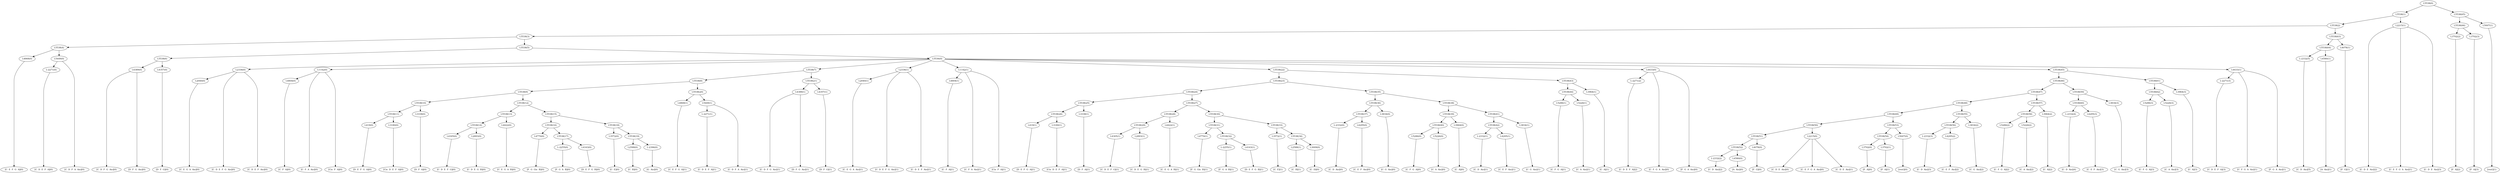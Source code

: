 digraph sample{
"L4868(0)"->"[C  E  F  G  A](0)"
"L-2271(0)"->"[C  D  E  F  A](0)"
"L5449(0)"->"L-2271(0)"
"L5449(0)"->"[C  D  F  A  Ais](0)"
"L5538(4)"->"L4868(0)"
"L5538(4)"->"L5449(0)"
"L4389(0)"->"[C  D  F  G  Ais](0)"
"L4389(0)"->"[D  F  G  Ais](0)"
"L4357(0)"->"[D  F  G](0)"
"L5538(6)"->"L4389(0)"
"L5538(6)"->"L4357(0)"
"L2040(0)"->"[C  E  G  A  Ais](0)"
"L2336(0)"->"[C  D  E  F  G  Ais](0)"
"L2336(0)"->"[C  D  E  F  Ais](0)"
"L2336(0)"->"L2040(0)"
"L4804(0)"->"[C  F  A](0)"
"L1142(0)"->"[C  F  A  Ais](0)"
"L1142(0)"->"L4804(0)"
"L1142(0)"->"[Cis  F  A](0)"
"L419(0)"->"[D  E  F  G  A](0)"
"L3180(0)"->"[Cis  D  E  F  A](0)"
"L5538(11)"->"L419(0)"
"L5538(11)"->"L3180(0)"
"L3338(0)"->"[D  F  A](0)"
"L5538(10)"->"L5538(11)"
"L5538(10)"->"L3338(0)"
"L4305(0)"->"[C  D  E  F  G](0)"
"L2893(0)"->"[C  D  E  G  B](0)"
"L5538(14)"->"L4305(0)"
"L5538(14)"->"L2893(0)"
"L4422(0)"->"[C  E  G  A  B](0)"
"L5538(13)"->"L5538(14)"
"L5538(13)"->"L4422(0)"
"L4770(0)"->"[F  G  Gis  B](0)"
"L-2255(0)"->"[F  G  A  B](0)"
"L4163(0)"->"[D  E  F  G  B](0)"
"L5538(17)"->"L-2255(0)"
"L5538(17)"->"L4163(0)"
"L5538(16)"->"L4770(0)"
"L5538(16)"->"L5538(17)"
"L3572(0)"->"[C  E](0)"
"L2588(0)"->"[C  B](0)"
"L-2396(0)"->"[G  Ais](0)"
"L5538(19)"->"L2588(0)"
"L5538(19)"->"L-2396(0)"
"L5538(18)"->"L3572(0)"
"L5538(18)"->"L5538(19)"
"L5538(15)"->"L5538(16)"
"L5538(15)"->"L5538(18)"
"L5538(12)"->"L5538(13)"
"L5538(12)"->"L5538(15)"
"L5538(9)"->"L5538(10)"
"L5538(9)"->"L5538(12)"
"L4868(1)"->"[C  E  F  G  A](1)"
"L-2271(1)"->"[C  D  E  F  A](1)"
"L5449(1)"->"L-2271(1)"
"L5449(1)"->"[C  D  F  A  Ais](1)"
"L5538(20)"->"L4868(1)"
"L5538(20)"->"L5449(1)"
"L5538(8)"->"L5538(9)"
"L5538(8)"->"L5538(20)"
"L4389(1)"->"[C  D  F  G  Ais](1)"
"L4389(1)"->"[D  F  G  Ais](1)"
"L4357(1)"->"[D  F  G](1)"
"L5538(21)"->"L4389(1)"
"L5538(21)"->"L4357(1)"
"L5538(7)"->"L5538(8)"
"L5538(7)"->"L5538(21)"
"L2040(1)"->"[C  E  G  A  Ais](1)"
"L2336(1)"->"[C  D  E  F  G  Ais](1)"
"L2336(1)"->"[C  D  E  F  Ais](1)"
"L2336(1)"->"L2040(1)"
"L4804(1)"->"[C  F  A](1)"
"L1142(1)"->"[C  F  A  Ais](1)"
"L1142(1)"->"L4804(1)"
"L1142(1)"->"[Cis  F  A](1)"
"L419(1)"->"[D  E  F  G  A](1)"
"L3180(1)"->"[Cis  D  E  F  A](1)"
"L5538(26)"->"L419(1)"
"L5538(26)"->"L3180(1)"
"L3338(1)"->"[D  F  A](1)"
"L5538(25)"->"L5538(26)"
"L5538(25)"->"L3338(1)"
"L4305(1)"->"[C  D  E  F  G](1)"
"L2893(1)"->"[C  D  E  G  B](1)"
"L5538(29)"->"L4305(1)"
"L5538(29)"->"L2893(1)"
"L4422(1)"->"[C  E  G  A  B](1)"
"L5538(28)"->"L5538(29)"
"L5538(28)"->"L4422(1)"
"L4770(1)"->"[F  G  Gis  B](1)"
"L-2255(1)"->"[F  G  A  B](1)"
"L4163(1)"->"[D  E  F  G  B](1)"
"L5538(32)"->"L-2255(1)"
"L5538(32)"->"L4163(1)"
"L5538(31)"->"L4770(1)"
"L5538(31)"->"L5538(32)"
"L3572(1)"->"[C  E](1)"
"L2588(1)"->"[C  B](1)"
"L3009(0)"->"[C  D](0)"
"L5538(34)"->"L2588(1)"
"L5538(34)"->"L3009(0)"
"L5538(33)"->"L3572(1)"
"L5538(33)"->"L5538(34)"
"L5538(30)"->"L5538(31)"
"L5538(30)"->"L5538(33)"
"L5538(27)"->"L5538(28)"
"L5538(27)"->"L5538(30)"
"L5538(24)"->"L5538(25)"
"L5538(24)"->"L5538(27)"
"L-2332(0)"->"[C  D  Ais](0)"
"L4295(0)"->"[C  E  F  Ais](0)"
"L5538(37)"->"L-2332(0)"
"L5538(37)"->"L4295(0)"
"L3834(0)"->"[C  G  Ais](0)"
"L5538(36)"->"L5538(37)"
"L5538(36)"->"L3834(0)"
"L5286(0)"->"[C  F  G  A](0)"
"L5226(0)"->"[C  A  Ais](0)"
"L5538(40)"->"L5286(0)"
"L5538(40)"->"L5226(0)"
"L3964(0)"->"[C  A](0)"
"L5538(39)"->"L5538(40)"
"L5538(39)"->"L3964(0)"
"L-2332(1)"->"[C  D  Ais](1)"
"L4295(1)"->"[C  E  F  Ais](1)"
"L5538(42)"->"L-2332(1)"
"L5538(42)"->"L4295(1)"
"L3834(1)"->"[C  G  Ais](1)"
"L5538(41)"->"L5538(42)"
"L5538(41)"->"L3834(1)"
"L5538(38)"->"L5538(39)"
"L5538(38)"->"L5538(41)"
"L5538(35)"->"L5538(36)"
"L5538(35)"->"L5538(38)"
"L5538(23)"->"L5538(24)"
"L5538(23)"->"L5538(35)"
"L5286(1)"->"[C  F  G  A](1)"
"L5226(1)"->"[C  A  Ais](1)"
"L5538(44)"->"L5286(1)"
"L5538(44)"->"L5226(1)"
"L3964(1)"->"[C  A](1)"
"L5538(43)"->"L5538(44)"
"L5538(43)"->"L3964(1)"
"L5538(22)"->"L5538(23)"
"L5538(22)"->"L5538(43)"
"L-2271(2)"->"[C  D  E  F  A](2)"
"L4433(0)"->"[C  F  G  A  Ais](0)"
"L4433(0)"->"L-2271(2)"
"L4433(0)"->"[F  G  A  Ais](0)"
"L-2332(2)"->"[C  D  Ais](2)"
"L4580(0)"->"[A  Ais](0)"
"L5538(52)"->"L-2332(2)"
"L5538(52)"->"L4580(0)"
"L4078(0)"->"[F  G](0)"
"L5538(51)"->"L5538(52)"
"L5538(51)"->"L4078(0)"
"L2215(0)"->"[C  D  E  Ais](0)"
"L2215(0)"->"[C  E  F  G  A  Ais](0)"
"L2215(0)"->"[C  D  E  Ais](1)"
"L5538(50)"->"L5538(51)"
"L5538(50)"->"L2215(0)"
"L3702(0)"->"[F  A](0)"
"L3702(1)"->"[F  A](1)"
"L5538(54)"->"L3702(0)"
"L5538(54)"->"L3702(1)"
"L5007(0)"->"[rest](0)"
"L5538(53)"->"L5538(54)"
"L5538(53)"->"L5007(0)"
"L5538(49)"->"L5538(50)"
"L5538(49)"->"L5538(53)"
"L-2332(3)"->"[C  D  Ais](3)"
"L4295(2)"->"[C  E  F  Ais](2)"
"L5538(56)"->"L-2332(3)"
"L5538(56)"->"L4295(2)"
"L3834(2)"->"[C  G  Ais](2)"
"L5538(55)"->"L5538(56)"
"L5538(55)"->"L3834(2)"
"L5538(48)"->"L5538(49)"
"L5538(48)"->"L5538(55)"
"L5286(2)"->"[C  F  G  A](2)"
"L5226(2)"->"[C  A  Ais](2)"
"L5538(58)"->"L5286(2)"
"L5538(58)"->"L5226(2)"
"L3964(2)"->"[C  A](2)"
"L5538(57)"->"L5538(58)"
"L5538(57)"->"L3964(2)"
"L5538(47)"->"L5538(48)"
"L5538(47)"->"L5538(57)"
"L-2332(4)"->"[C  D  Ais](4)"
"L4295(3)"->"[C  E  F  Ais](3)"
"L5538(60)"->"L-2332(4)"
"L5538(60)"->"L4295(3)"
"L3834(3)"->"[C  G  Ais](3)"
"L5538(59)"->"L5538(60)"
"L5538(59)"->"L3834(3)"
"L5538(46)"->"L5538(47)"
"L5538(46)"->"L5538(59)"
"L5286(3)"->"[C  F  G  A](3)"
"L5226(3)"->"[C  A  Ais](3)"
"L5538(62)"->"L5286(3)"
"L5538(62)"->"L5226(3)"
"L3964(3)"->"[C  A](3)"
"L5538(61)"->"L5538(62)"
"L5538(61)"->"L3964(3)"
"L5538(45)"->"L5538(46)"
"L5538(45)"->"L5538(61)"
"L-2271(3)"->"[C  D  E  F  A](3)"
"L4433(1)"->"[C  F  G  A  Ais](1)"
"L4433(1)"->"L-2271(3)"
"L4433(1)"->"[F  G  A  Ais](1)"
"L5536(0)"->"L2336(0)"
"L5536(0)"->"L1142(0)"
"L5536(0)"->"L5538(7)"
"L5536(0)"->"L2336(1)"
"L5536(0)"->"L1142(1)"
"L5536(0)"->"L5538(22)"
"L5536(0)"->"L4433(0)"
"L5536(0)"->"L5538(45)"
"L5536(0)"->"L4433(1)"
"L5538(5)"->"L5538(6)"
"L5538(5)"->"L5536(0)"
"L5538(3)"->"L5538(4)"
"L5538(3)"->"L5538(5)"
"L-2332(5)"->"[C  D  Ais](5)"
"L4580(1)"->"[A  Ais](1)"
"L5538(64)"->"L-2332(5)"
"L5538(64)"->"L4580(1)"
"L4078(1)"->"[F  G](1)"
"L5538(63)"->"L5538(64)"
"L5538(63)"->"L4078(1)"
"L5538(2)"->"L5538(3)"
"L5538(2)"->"L5538(63)"
"L2215(1)"->"[C  D  E  Ais](2)"
"L2215(1)"->"[C  E  F  G  A  Ais](1)"
"L2215(1)"->"[C  D  E  Ais](3)"
"L5538(1)"->"L5538(2)"
"L5538(1)"->"L2215(1)"
"L3702(2)"->"[F  A](2)"
"L3702(3)"->"[F  A](3)"
"L5538(66)"->"L3702(2)"
"L5538(66)"->"L3702(3)"
"L5007(1)"->"[rest](1)"
"L5538(65)"->"L5538(66)"
"L5538(65)"->"L5007(1)"
"L5538(0)"->"L5538(1)"
"L5538(0)"->"L5538(65)"
{rank = min; "L5538(0)"}
{rank = same; "L5538(1)"; "L5538(65)";}
{rank = same; "L5538(2)"; "L2215(1)"; "L5538(66)"; "L5007(1)";}
{rank = same; "L5538(3)"; "L5538(63)"; "L3702(2)"; "L3702(3)";}
{rank = same; "L5538(4)"; "L5538(5)"; "L5538(64)"; "L4078(1)";}
{rank = same; "L4868(0)"; "L5449(0)"; "L5538(6)"; "L5536(0)"; "L-2332(5)"; "L4580(1)";}
{rank = same; "L-2271(0)"; "L4389(0)"; "L4357(0)"; "L2336(0)"; "L1142(0)"; "L5538(7)"; "L2336(1)"; "L1142(1)"; "L5538(22)"; "L4433(0)"; "L5538(45)"; "L4433(1)";}
{rank = same; "L2040(0)"; "L4804(0)"; "L5538(8)"; "L5538(21)"; "L2040(1)"; "L4804(1)"; "L5538(23)"; "L5538(43)"; "L-2271(2)"; "L5538(46)"; "L5538(61)"; "L-2271(3)";}
{rank = same; "L5538(9)"; "L5538(20)"; "L4389(1)"; "L4357(1)"; "L5538(24)"; "L5538(35)"; "L5538(44)"; "L3964(1)"; "L5538(47)"; "L5538(59)"; "L5538(62)"; "L3964(3)";}
{rank = same; "L5538(10)"; "L5538(12)"; "L4868(1)"; "L5449(1)"; "L5538(25)"; "L5538(27)"; "L5538(36)"; "L5538(38)"; "L5286(1)"; "L5226(1)"; "L5538(48)"; "L5538(57)"; "L5538(60)"; "L3834(3)"; "L5286(3)"; "L5226(3)";}
{rank = same; "L5538(11)"; "L3338(0)"; "L5538(13)"; "L5538(15)"; "L-2271(1)"; "L5538(26)"; "L3338(1)"; "L5538(28)"; "L5538(30)"; "L5538(37)"; "L3834(0)"; "L5538(39)"; "L5538(41)"; "L5538(49)"; "L5538(55)"; "L5538(58)"; "L3964(2)"; "L-2332(4)"; "L4295(3)";}
{rank = same; "L419(0)"; "L3180(0)"; "L5538(14)"; "L4422(0)"; "L5538(16)"; "L5538(18)"; "L419(1)"; "L3180(1)"; "L5538(29)"; "L4422(1)"; "L5538(31)"; "L5538(33)"; "L-2332(0)"; "L4295(0)"; "L5538(40)"; "L3964(0)"; "L5538(42)"; "L3834(1)"; "L5538(50)"; "L5538(53)"; "L5538(56)"; "L3834(2)"; "L5286(2)"; "L5226(2)";}
{rank = same; "L4305(0)"; "L2893(0)"; "L4770(0)"; "L5538(17)"; "L3572(0)"; "L5538(19)"; "L4305(1)"; "L2893(1)"; "L4770(1)"; "L5538(32)"; "L3572(1)"; "L5538(34)"; "L5286(0)"; "L5226(0)"; "L-2332(1)"; "L4295(1)"; "L5538(51)"; "L2215(0)"; "L5538(54)"; "L5007(0)"; "L-2332(3)"; "L4295(2)";}
{rank = same; "L-2255(0)"; "L4163(0)"; "L2588(0)"; "L-2396(0)"; "L-2255(1)"; "L4163(1)"; "L2588(1)"; "L3009(0)"; "L5538(52)"; "L4078(0)"; "L3702(0)"; "L3702(1)";}
{rank = same; "L-2332(2)"; "L4580(0)";}
{rank = max; "[A  Ais](0)"; "[A  Ais](1)"; "[C  A  Ais](0)"; "[C  A  Ais](1)"; "[C  A  Ais](2)"; "[C  A  Ais](3)"; "[C  A](0)"; "[C  A](1)"; "[C  A](2)"; "[C  A](3)"; "[C  B](0)"; "[C  B](1)"; "[C  D  Ais](0)"; "[C  D  Ais](1)"; "[C  D  Ais](2)"; "[C  D  Ais](3)"; "[C  D  Ais](4)"; "[C  D  Ais](5)"; "[C  D  E  Ais](0)"; "[C  D  E  Ais](1)"; "[C  D  E  Ais](2)"; "[C  D  E  Ais](3)"; "[C  D  E  F  A](0)"; "[C  D  E  F  A](1)"; "[C  D  E  F  A](2)"; "[C  D  E  F  A](3)"; "[C  D  E  F  Ais](0)"; "[C  D  E  F  Ais](1)"; "[C  D  E  F  G  Ais](0)"; "[C  D  E  F  G  Ais](1)"; "[C  D  E  F  G](0)"; "[C  D  E  F  G](1)"; "[C  D  E  G  B](0)"; "[C  D  E  G  B](1)"; "[C  D  F  A  Ais](0)"; "[C  D  F  A  Ais](1)"; "[C  D  F  G  Ais](0)"; "[C  D  F  G  Ais](1)"; "[C  D](0)"; "[C  E  F  Ais](0)"; "[C  E  F  Ais](1)"; "[C  E  F  Ais](2)"; "[C  E  F  Ais](3)"; "[C  E  F  G  A  Ais](0)"; "[C  E  F  G  A  Ais](1)"; "[C  E  F  G  A](0)"; "[C  E  F  G  A](1)"; "[C  E  G  A  Ais](0)"; "[C  E  G  A  Ais](1)"; "[C  E  G  A  B](0)"; "[C  E  G  A  B](1)"; "[C  E](0)"; "[C  E](1)"; "[C  F  A  Ais](0)"; "[C  F  A  Ais](1)"; "[C  F  A](0)"; "[C  F  A](1)"; "[C  F  G  A  Ais](0)"; "[C  F  G  A  Ais](1)"; "[C  F  G  A](0)"; "[C  F  G  A](1)"; "[C  F  G  A](2)"; "[C  F  G  A](3)"; "[C  G  Ais](0)"; "[C  G  Ais](1)"; "[C  G  Ais](2)"; "[C  G  Ais](3)"; "[Cis  D  E  F  A](0)"; "[Cis  D  E  F  A](1)"; "[Cis  F  A](0)"; "[Cis  F  A](1)"; "[D  E  F  G  A](0)"; "[D  E  F  G  A](1)"; "[D  E  F  G  B](0)"; "[D  E  F  G  B](1)"; "[D  F  A](0)"; "[D  F  A](1)"; "[D  F  G  Ais](0)"; "[D  F  G  Ais](1)"; "[D  F  G](0)"; "[D  F  G](1)"; "[F  A](0)"; "[F  A](1)"; "[F  A](2)"; "[F  A](3)"; "[F  G  A  Ais](0)"; "[F  G  A  Ais](1)"; "[F  G  A  B](0)"; "[F  G  A  B](1)"; "[F  G  Gis  B](0)"; "[F  G  Gis  B](1)"; "[F  G](0)"; "[F  G](1)"; "[G  Ais](0)"; "[rest](0)"; "[rest](1)";}
}